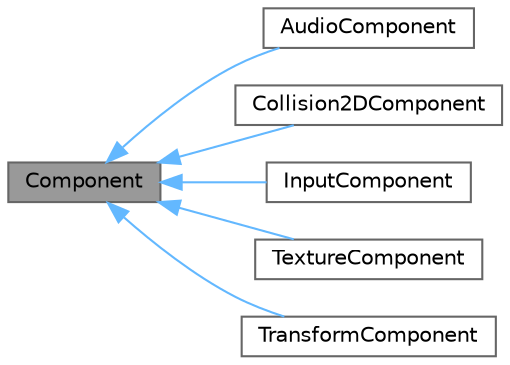 digraph "Component"
{
 // LATEX_PDF_SIZE
  bgcolor="transparent";
  edge [fontname=Helvetica,fontsize=10,labelfontname=Helvetica,labelfontsize=10];
  node [fontname=Helvetica,fontsize=10,shape=box,height=0.2,width=0.4];
  rankdir="LR";
  Node1 [id="Node000001",label="Component",height=0.2,width=0.4,color="gray40", fillcolor="grey60", style="filled", fontcolor="black",tooltip="The Component struct represents a base class for all components attached to game entities."];
  Node1 -> Node2 [id="edge1_Node000001_Node000002",dir="back",color="steelblue1",style="solid",tooltip=" "];
  Node2 [id="Node000002",label="AudioComponent",height=0.2,width=0.4,color="gray40", fillcolor="white", style="filled",URL="$struct_audio_component.html",tooltip="The AudioComponent class represents a component for handling audio in the game."];
  Node1 -> Node3 [id="edge2_Node000001_Node000003",dir="back",color="steelblue1",style="solid",tooltip=" "];
  Node3 [id="Node000003",label="Collision2DComponent",height=0.2,width=0.4,color="gray40", fillcolor="white", style="filled",URL="$struct_collision2_d_component.html",tooltip="The Collision2DComponent class represents a component for handling 2D collision detection."];
  Node1 -> Node4 [id="edge3_Node000001_Node000004",dir="back",color="steelblue1",style="solid",tooltip=" "];
  Node4 [id="Node000004",label="InputComponent",height=0.2,width=0.4,color="gray40", fillcolor="white", style="filled",URL="$struct_input_component.html",tooltip="InputComponent class manages input for the associated game entity."];
  Node1 -> Node5 [id="edge4_Node000001_Node000005",dir="back",color="steelblue1",style="solid",tooltip=" "];
  Node5 [id="Node000005",label="TextureComponent",height=0.2,width=0.4,color="gray40", fillcolor="white", style="filled",URL="$struct_texture_component.html",tooltip="The TextureComponent struct represents a component responsible for rendering textures."];
  Node1 -> Node6 [id="edge5_Node000001_Node000006",dir="back",color="steelblue1",style="solid",tooltip=" "];
  Node6 [id="Node000006",label="TransformComponent",height=0.2,width=0.4,color="gray40", fillcolor="white", style="filled",URL="$struct_transform_component.html",tooltip="The TransformComponent struct represents a component responsible for managing the position and size o..."];
}
